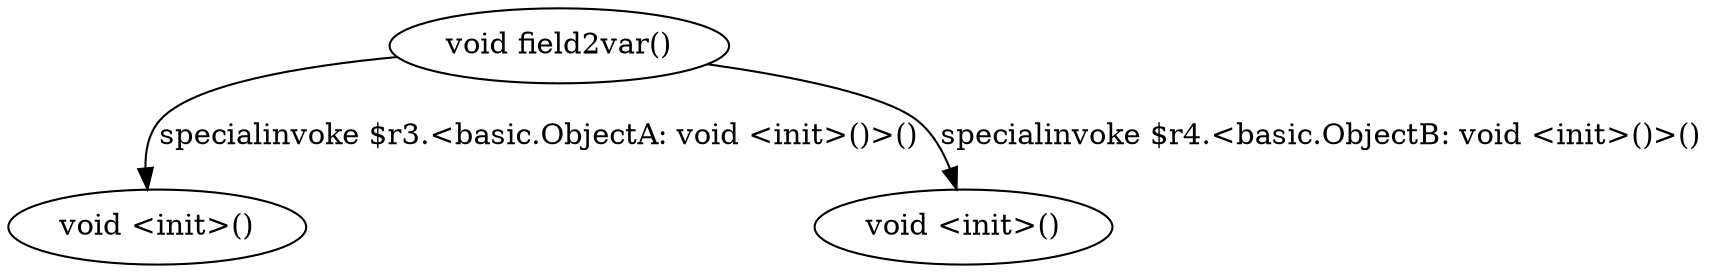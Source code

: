 digraph g {
0[label="void field2var()"]
2[label="void <init>()"]
1[label="void <init>()"]
0->1[label="specialinvoke $r4.<basic.ObjectB: void <init>()>()"]
0->2[label="specialinvoke $r3.<basic.ObjectA: void <init>()>()"]
}